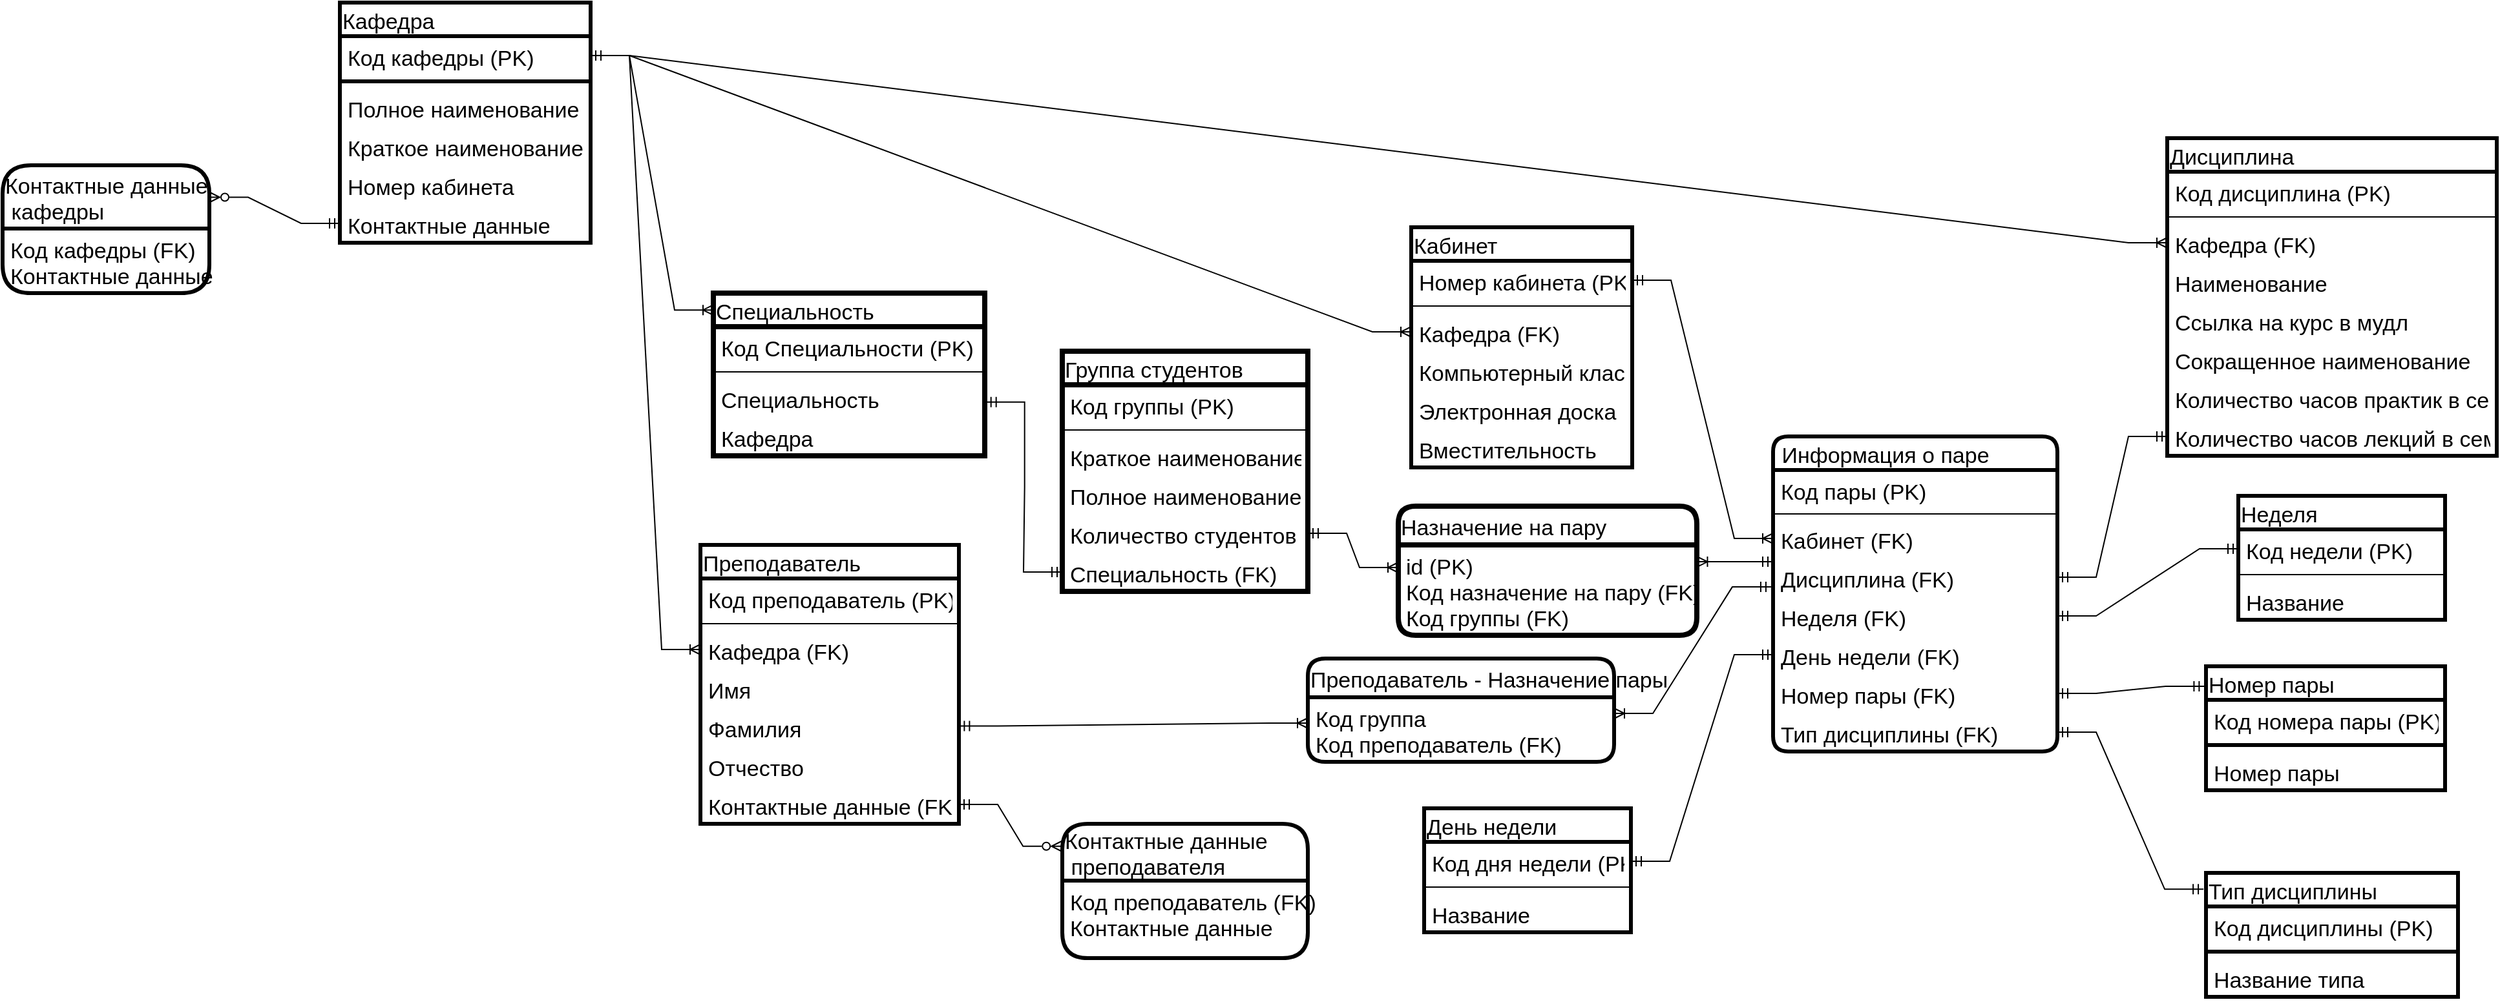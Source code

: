 <mxfile version="21.1.5" type="device">
  <diagram name="Страница 1" id="3yox5P6LXDv1PHqHLUEU">
    <mxGraphModel dx="1506" dy="2389" grid="1" gridSize="10" guides="1" tooltips="1" connect="1" arrows="1" fold="1" page="1" pageScale="1" pageWidth="827" pageHeight="1169" math="0" shadow="0">
      <root>
        <mxCell id="0" />
        <mxCell id="1" parent="0" />
        <mxCell id="zYMpkRdm6IUNbibokJmv-14" value="Преподаватель" style="swimlane;fontStyle=0;childLayout=stackLayout;horizontal=1;startSize=26;horizontalStack=0;resizeParent=1;resizeParentMax=0;resizeLast=0;collapsible=1;marginBottom=0;align=left;fontSize=17;strokeWidth=3;" parent="1" vertex="1">
          <mxGeometry x="1760" y="-230" width="200" height="216" as="geometry" />
        </mxCell>
        <mxCell id="zYMpkRdm6IUNbibokJmv-15" value="Код преподаватель (PK)" style="text;strokeColor=none;fillColor=none;spacingLeft=4;spacingRight=4;overflow=hidden;rotatable=0;points=[[0,0.5],[1,0.5]];portConstraint=eastwest;fontSize=17;fontStyle=0" parent="zYMpkRdm6IUNbibokJmv-14" vertex="1">
          <mxGeometry y="26" width="200" height="30" as="geometry" />
        </mxCell>
        <mxCell id="e31-4b1JSL8lnOEHuN7n-5" value="" style="line;strokeWidth=1;rotatable=0;dashed=0;labelPosition=right;align=left;verticalAlign=middle;spacingTop=0;spacingLeft=6;points=[];portConstraint=eastwest;fontSize=17;" parent="zYMpkRdm6IUNbibokJmv-14" vertex="1">
          <mxGeometry y="56" width="200" height="10" as="geometry" />
        </mxCell>
        <mxCell id="zYMpkRdm6IUNbibokJmv-22" value="Кафедра (FK)" style="text;strokeColor=none;fillColor=none;spacingLeft=4;spacingRight=4;overflow=hidden;rotatable=0;points=[[0,0.5],[1,0.5]];portConstraint=eastwest;fontSize=17;" parent="zYMpkRdm6IUNbibokJmv-14" vertex="1">
          <mxGeometry y="66" width="200" height="30" as="geometry" />
        </mxCell>
        <mxCell id="zYMpkRdm6IUNbibokJmv-16" value="Имя" style="text;strokeColor=none;fillColor=none;spacingLeft=4;spacingRight=4;overflow=hidden;rotatable=0;points=[[0,0.5],[1,0.5]];portConstraint=eastwest;fontSize=17;" parent="zYMpkRdm6IUNbibokJmv-14" vertex="1">
          <mxGeometry y="96" width="200" height="30" as="geometry" />
        </mxCell>
        <mxCell id="zYMpkRdm6IUNbibokJmv-17" value="Фамилия" style="text;strokeColor=none;fillColor=none;spacingLeft=4;spacingRight=4;overflow=hidden;rotatable=0;points=[[0,0.5],[1,0.5]];portConstraint=eastwest;fontSize=17;" parent="zYMpkRdm6IUNbibokJmv-14" vertex="1">
          <mxGeometry y="126" width="200" height="30" as="geometry" />
        </mxCell>
        <mxCell id="zYMpkRdm6IUNbibokJmv-18" value="Отчество" style="text;strokeColor=none;fillColor=none;spacingLeft=4;spacingRight=4;overflow=hidden;rotatable=0;points=[[0,0.5],[1,0.5]];portConstraint=eastwest;fontSize=17;" parent="zYMpkRdm6IUNbibokJmv-14" vertex="1">
          <mxGeometry y="156" width="200" height="30" as="geometry" />
        </mxCell>
        <mxCell id="zYMpkRdm6IUNbibokJmv-21" value="Контактные данные (FK)" style="text;strokeColor=none;fillColor=none;spacingLeft=4;spacingRight=4;overflow=hidden;rotatable=0;points=[[0,0.5],[1,0.5]];portConstraint=eastwest;fontSize=17;" parent="zYMpkRdm6IUNbibokJmv-14" vertex="1">
          <mxGeometry y="186" width="200" height="30" as="geometry" />
        </mxCell>
        <mxCell id="zYMpkRdm6IUNbibokJmv-31" value=" Информация о паре" style="swimlane;fontStyle=0;childLayout=stackLayout;horizontal=1;startSize=26;horizontalStack=0;resizeParent=1;resizeParentMax=0;resizeLast=0;collapsible=1;marginBottom=0;align=left;fontSize=17;rounded=1;strokeWidth=3;" parent="1" vertex="1">
          <mxGeometry x="2590" y="-314" width="220" height="244" as="geometry">
            <mxRectangle x="780" y="10" width="70" height="30" as="alternateBounds" />
          </mxGeometry>
        </mxCell>
        <mxCell id="zYMpkRdm6IUNbibokJmv-32" value="Код пары (PK)" style="text;strokeColor=none;fillColor=none;spacingLeft=4;spacingRight=4;overflow=hidden;rotatable=0;points=[[0,0.5],[1,0.5]];portConstraint=eastwest;fontSize=17;" parent="zYMpkRdm6IUNbibokJmv-31" vertex="1">
          <mxGeometry y="26" width="220" height="30" as="geometry" />
        </mxCell>
        <mxCell id="xMZ38Z4wrfJ14ddGWh8O-3" value="" style="line;strokeWidth=1;fillColor=none;align=left;verticalAlign=middle;spacingTop=-1;spacingLeft=3;spacingRight=3;rotatable=0;labelPosition=right;points=[];portConstraint=eastwest;strokeColor=inherit;fontSize=17;" parent="zYMpkRdm6IUNbibokJmv-31" vertex="1">
          <mxGeometry y="56" width="220" height="8" as="geometry" />
        </mxCell>
        <mxCell id="zYMpkRdm6IUNbibokJmv-39" value="Кабинет (FK)" style="text;strokeColor=none;fillColor=none;spacingLeft=4;spacingRight=4;overflow=hidden;rotatable=0;points=[[0,0.5],[1,0.5]];portConstraint=eastwest;fontSize=17;" parent="zYMpkRdm6IUNbibokJmv-31" vertex="1">
          <mxGeometry y="64" width="220" height="30" as="geometry" />
        </mxCell>
        <mxCell id="rIVRspA-VsXGn7NL0aLw-7" value="Дисциплина (FK)" style="text;strokeColor=none;fillColor=none;spacingLeft=4;spacingRight=4;overflow=hidden;rotatable=0;points=[[0,0.5],[1,0.5]];portConstraint=eastwest;fontSize=17;" parent="zYMpkRdm6IUNbibokJmv-31" vertex="1">
          <mxGeometry y="94" width="220" height="30" as="geometry" />
        </mxCell>
        <mxCell id="zYMpkRdm6IUNbibokJmv-36" value="Неделя (FK)" style="text;strokeColor=none;fillColor=none;spacingLeft=4;spacingRight=4;overflow=hidden;rotatable=0;points=[[0,0.5],[1,0.5]];portConstraint=eastwest;fontSize=17;" parent="zYMpkRdm6IUNbibokJmv-31" vertex="1">
          <mxGeometry y="124" width="220" height="30" as="geometry" />
        </mxCell>
        <mxCell id="zYMpkRdm6IUNbibokJmv-37" value="День недели (FK)" style="text;strokeColor=none;fillColor=none;spacingLeft=4;spacingRight=4;overflow=hidden;rotatable=0;points=[[0,0.5],[1,0.5]];portConstraint=eastwest;fontSize=17;" parent="zYMpkRdm6IUNbibokJmv-31" vertex="1">
          <mxGeometry y="154" width="220" height="30" as="geometry" />
        </mxCell>
        <mxCell id="zYMpkRdm6IUNbibokJmv-38" value="Номер пары (FK)" style="text;strokeColor=none;fillColor=none;spacingLeft=4;spacingRight=4;overflow=hidden;rotatable=0;points=[[0,0.5],[1,0.5]];portConstraint=eastwest;fontSize=17;" parent="zYMpkRdm6IUNbibokJmv-31" vertex="1">
          <mxGeometry y="184" width="220" height="30" as="geometry" />
        </mxCell>
        <mxCell id="rIVRspA-VsXGn7NL0aLw-14" value="Тип дисциплины (FK)" style="text;strokeColor=none;fillColor=none;spacingLeft=4;spacingRight=4;overflow=hidden;rotatable=0;points=[[0,0.5],[1,0.5]];portConstraint=eastwest;fontSize=17;" parent="zYMpkRdm6IUNbibokJmv-31" vertex="1">
          <mxGeometry y="214" width="220" height="30" as="geometry" />
        </mxCell>
        <mxCell id="zYMpkRdm6IUNbibokJmv-53" value="Дисциплина" style="swimlane;fontStyle=0;childLayout=stackLayout;horizontal=1;startSize=26;horizontalStack=0;resizeParent=1;resizeParentMax=0;resizeLast=0;collapsible=1;marginBottom=0;align=left;fontSize=17;strokeWidth=3;" parent="1" vertex="1">
          <mxGeometry x="2895" y="-545" width="255" height="246" as="geometry" />
        </mxCell>
        <mxCell id="zYMpkRdm6IUNbibokJmv-54" value="Код дисциплина (PK)" style="text;strokeColor=none;fillColor=none;spacingLeft=4;spacingRight=4;overflow=hidden;rotatable=0;points=[[0,0.5],[1,0.5]];portConstraint=eastwest;fontSize=17;fontStyle=0" parent="zYMpkRdm6IUNbibokJmv-53" vertex="1">
          <mxGeometry y="26" width="255" height="30" as="geometry" />
        </mxCell>
        <mxCell id="e31-4b1JSL8lnOEHuN7n-1" value="" style="line;strokeWidth=1;rotatable=0;dashed=0;labelPosition=right;align=left;verticalAlign=middle;spacingTop=0;spacingLeft=6;points=[];portConstraint=eastwest;fontSize=17;" parent="zYMpkRdm6IUNbibokJmv-53" vertex="1">
          <mxGeometry y="56" width="255" height="10" as="geometry" />
        </mxCell>
        <mxCell id="_17WigcSoXONT3Ec9sml-23" value="Кафедра (FK)" style="text;strokeColor=none;fillColor=none;spacingLeft=4;spacingRight=4;overflow=hidden;rotatable=0;points=[[0,0.5],[1,0.5]];portConstraint=eastwest;fontSize=17;" parent="zYMpkRdm6IUNbibokJmv-53" vertex="1">
          <mxGeometry y="66" width="255" height="30" as="geometry" />
        </mxCell>
        <mxCell id="zYMpkRdm6IUNbibokJmv-55" value="Наименование" style="text;strokeColor=none;fillColor=none;spacingLeft=4;spacingRight=4;overflow=hidden;rotatable=0;points=[[0,0.5],[1,0.5]];portConstraint=eastwest;fontSize=17;" parent="zYMpkRdm6IUNbibokJmv-53" vertex="1">
          <mxGeometry y="96" width="255" height="30" as="geometry" />
        </mxCell>
        <mxCell id="daGclGWq_p1-NGmsVrLN-1" value="Ссылка на курс в мудл" style="text;strokeColor=none;fillColor=none;spacingLeft=4;spacingRight=4;overflow=hidden;rotatable=0;points=[[0,0.5],[1,0.5]];portConstraint=eastwest;fontSize=17;" vertex="1" parent="zYMpkRdm6IUNbibokJmv-53">
          <mxGeometry y="126" width="255" height="30" as="geometry" />
        </mxCell>
        <mxCell id="zYMpkRdm6IUNbibokJmv-56" value="Сокращенное наименование" style="text;strokeColor=none;fillColor=none;spacingLeft=4;spacingRight=4;overflow=hidden;rotatable=0;points=[[0,0.5],[1,0.5]];portConstraint=eastwest;fontSize=17;" parent="zYMpkRdm6IUNbibokJmv-53" vertex="1">
          <mxGeometry y="156" width="255" height="30" as="geometry" />
        </mxCell>
        <mxCell id="zYMpkRdm6IUNbibokJmv-57" value="Количество часов практик в семестр" style="text;strokeColor=none;fillColor=none;spacingLeft=4;spacingRight=4;overflow=hidden;rotatable=0;points=[[0,0.5],[1,0.5]];portConstraint=eastwest;fontSize=17;" parent="zYMpkRdm6IUNbibokJmv-53" vertex="1">
          <mxGeometry y="186" width="255" height="30" as="geometry" />
        </mxCell>
        <mxCell id="zYMpkRdm6IUNbibokJmv-58" value="Количество часов лекций в семестр" style="text;strokeColor=none;fillColor=none;spacingLeft=4;spacingRight=4;overflow=hidden;rotatable=0;points=[[0,0.5],[1,0.5]];portConstraint=eastwest;fontSize=17;" parent="zYMpkRdm6IUNbibokJmv-53" vertex="1">
          <mxGeometry y="216" width="255" height="30" as="geometry" />
        </mxCell>
        <mxCell id="zYMpkRdm6IUNbibokJmv-61" value="Преподаватель - Назначение пары" style="swimlane;childLayout=stackLayout;horizontal=1;startSize=30;horizontalStack=0;rounded=1;fontSize=17;fontStyle=0;strokeWidth=3;resizeParent=0;resizeLast=1;shadow=0;dashed=0;align=left;" parent="1" vertex="1">
          <mxGeometry x="2230" y="-142" width="237" height="80" as="geometry">
            <mxRectangle x="2230" y="-142" width="170" height="30" as="alternateBounds" />
          </mxGeometry>
        </mxCell>
        <mxCell id="zYMpkRdm6IUNbibokJmv-62" value="Код группа&#xa;Код преподаватель (FK)" style="align=left;strokeColor=none;fillColor=none;spacingLeft=4;fontSize=17;verticalAlign=top;resizable=0;rotatable=0;part=1;" parent="zYMpkRdm6IUNbibokJmv-61" vertex="1">
          <mxGeometry y="30" width="237" height="50" as="geometry" />
        </mxCell>
        <mxCell id="xMZ38Z4wrfJ14ddGWh8O-4" value="" style="edgeStyle=entityRelationEdgeStyle;fontSize=17;html=1;endArrow=ERoneToMany;startArrow=ERmandOne;rounded=0;exitX=1.001;exitY=0.475;exitDx=0;exitDy=0;entryX=0;entryY=0.4;entryDx=0;entryDy=0;entryPerimeter=0;exitPerimeter=0;" parent="1" source="zYMpkRdm6IUNbibokJmv-17" target="zYMpkRdm6IUNbibokJmv-62" edge="1">
          <mxGeometry width="100" height="100" relative="1" as="geometry">
            <mxPoint x="2253" y="-218.5" as="sourcePoint" />
            <mxPoint x="2297.867" y="-322.35" as="targetPoint" />
          </mxGeometry>
        </mxCell>
        <mxCell id="xMZ38Z4wrfJ14ddGWh8O-6" value="" style="edgeStyle=entityRelationEdgeStyle;fontSize=17;html=1;endArrow=ERoneToMany;startArrow=ERmandOne;rounded=0;entryX=1;entryY=0.25;entryDx=0;entryDy=0;exitX=-0.007;exitY=0.752;exitDx=0;exitDy=0;endFill=0;exitPerimeter=0;" parent="1" source="rIVRspA-VsXGn7NL0aLw-7" target="zYMpkRdm6IUNbibokJmv-62" edge="1">
          <mxGeometry width="100" height="100" relative="1" as="geometry">
            <mxPoint x="2590" y="-205" as="sourcePoint" />
            <mxPoint x="2570" y="-410" as="targetPoint" />
          </mxGeometry>
        </mxCell>
        <mxCell id="xMZ38Z4wrfJ14ddGWh8O-7" value="Кабинет" style="swimlane;fontStyle=0;childLayout=stackLayout;horizontal=1;startSize=26;horizontalStack=0;resizeParent=1;resizeParentMax=0;resizeLast=0;collapsible=1;marginBottom=0;align=left;fontSize=17;strokeWidth=3;" parent="1" vertex="1">
          <mxGeometry x="2310" y="-476" width="171" height="186" as="geometry" />
        </mxCell>
        <mxCell id="xMZ38Z4wrfJ14ddGWh8O-8" value="Номер кабинета (PK)" style="text;strokeColor=none;fillColor=none;spacingLeft=4;spacingRight=4;overflow=hidden;rotatable=0;points=[[0,0.5],[1,0.5]];portConstraint=eastwest;fontSize=17;fontStyle=0" parent="xMZ38Z4wrfJ14ddGWh8O-7" vertex="1">
          <mxGeometry y="26" width="171" height="30" as="geometry" />
        </mxCell>
        <mxCell id="e31-4b1JSL8lnOEHuN7n-4" value="" style="line;strokeWidth=1;rotatable=0;dashed=0;labelPosition=right;align=left;verticalAlign=middle;spacingTop=0;spacingLeft=6;points=[];portConstraint=eastwest;fontSize=17;" parent="xMZ38Z4wrfJ14ddGWh8O-7" vertex="1">
          <mxGeometry y="56" width="171" height="10" as="geometry" />
        </mxCell>
        <mxCell id="_17WigcSoXONT3Ec9sml-30" value="Кафедра (FK)" style="text;strokeColor=none;fillColor=none;spacingLeft=4;spacingRight=4;overflow=hidden;rotatable=0;points=[[0,0.5],[1,0.5]];portConstraint=eastwest;fontSize=17;" parent="xMZ38Z4wrfJ14ddGWh8O-7" vertex="1">
          <mxGeometry y="66" width="171" height="30" as="geometry" />
        </mxCell>
        <mxCell id="xMZ38Z4wrfJ14ddGWh8O-9" value="Компьютерный класс" style="text;strokeColor=none;fillColor=none;spacingLeft=4;spacingRight=4;overflow=hidden;rotatable=0;points=[[0,0.5],[1,0.5]];portConstraint=eastwest;fontSize=17;" parent="xMZ38Z4wrfJ14ddGWh8O-7" vertex="1">
          <mxGeometry y="96" width="171" height="30" as="geometry" />
        </mxCell>
        <mxCell id="xMZ38Z4wrfJ14ddGWh8O-10" value="Электронная доска" style="text;strokeColor=none;fillColor=none;spacingLeft=4;spacingRight=4;overflow=hidden;rotatable=0;points=[[0,0.5],[1,0.5]];portConstraint=eastwest;fontSize=17;" parent="xMZ38Z4wrfJ14ddGWh8O-7" vertex="1">
          <mxGeometry y="126" width="171" height="30" as="geometry" />
        </mxCell>
        <mxCell id="xMZ38Z4wrfJ14ddGWh8O-11" value="Вместительность" style="text;strokeColor=none;fillColor=none;spacingLeft=4;spacingRight=4;overflow=hidden;rotatable=0;points=[[0,0.5],[1,0.5]];portConstraint=eastwest;fontSize=17;" parent="xMZ38Z4wrfJ14ddGWh8O-7" vertex="1">
          <mxGeometry y="156" width="171" height="30" as="geometry" />
        </mxCell>
        <mxCell id="xMZ38Z4wrfJ14ddGWh8O-12" value="Группа студентов" style="swimlane;fontStyle=0;childLayout=stackLayout;horizontal=1;startSize=26;horizontalStack=0;resizeParent=1;resizeParentMax=0;resizeLast=0;collapsible=1;marginBottom=0;align=left;fontSize=17;strokeWidth=4;" parent="1" vertex="1">
          <mxGeometry x="2040" y="-380" width="190" height="186" as="geometry" />
        </mxCell>
        <mxCell id="xMZ38Z4wrfJ14ddGWh8O-13" value="Код группы (PK)" style="text;strokeColor=none;fillColor=none;spacingLeft=4;spacingRight=4;overflow=hidden;rotatable=0;points=[[0,0.5],[1,0.5]];portConstraint=eastwest;fontSize=17;fontStyle=0" parent="xMZ38Z4wrfJ14ddGWh8O-12" vertex="1">
          <mxGeometry y="26" width="190" height="30" as="geometry" />
        </mxCell>
        <mxCell id="e31-4b1JSL8lnOEHuN7n-6" value="" style="line;strokeWidth=1;rotatable=0;dashed=0;labelPosition=right;align=left;verticalAlign=middle;spacingTop=0;spacingLeft=6;points=[];portConstraint=eastwest;fontSize=17;" parent="xMZ38Z4wrfJ14ddGWh8O-12" vertex="1">
          <mxGeometry y="56" width="190" height="10" as="geometry" />
        </mxCell>
        <mxCell id="_17WigcSoXONT3Ec9sml-24" value="Краткое наименование группы" style="text;strokeColor=none;fillColor=none;spacingLeft=4;spacingRight=4;overflow=hidden;rotatable=0;points=[[0,0.5],[1,0.5]];portConstraint=eastwest;fontSize=17;" parent="xMZ38Z4wrfJ14ddGWh8O-12" vertex="1">
          <mxGeometry y="66" width="190" height="30" as="geometry" />
        </mxCell>
        <mxCell id="_17WigcSoXONT3Ec9sml-25" value="Полное наименование группы" style="text;strokeColor=none;fillColor=none;spacingLeft=4;spacingRight=4;overflow=hidden;rotatable=0;points=[[0,0.5],[1,0.5]];portConstraint=eastwest;fontSize=17;" parent="xMZ38Z4wrfJ14ddGWh8O-12" vertex="1">
          <mxGeometry y="96" width="190" height="30" as="geometry" />
        </mxCell>
        <mxCell id="xMZ38Z4wrfJ14ddGWh8O-14" value="Количество студентов" style="text;strokeColor=none;fillColor=none;spacingLeft=4;spacingRight=4;overflow=hidden;rotatable=0;points=[[0,0.5],[1,0.5]];portConstraint=eastwest;fontSize=17;" parent="xMZ38Z4wrfJ14ddGWh8O-12" vertex="1">
          <mxGeometry y="126" width="190" height="30" as="geometry" />
        </mxCell>
        <mxCell id="xMZ38Z4wrfJ14ddGWh8O-16" value="Специальность (FK)" style="text;strokeColor=none;fillColor=none;spacingLeft=4;spacingRight=4;overflow=hidden;rotatable=0;points=[[0,0.5],[1,0.5]];portConstraint=eastwest;fontSize=17;" parent="xMZ38Z4wrfJ14ddGWh8O-12" vertex="1">
          <mxGeometry y="156" width="190" height="30" as="geometry" />
        </mxCell>
        <mxCell id="xMZ38Z4wrfJ14ddGWh8O-17" value="Неделя" style="swimlane;fontStyle=0;childLayout=stackLayout;horizontal=1;startSize=26;horizontalStack=0;resizeParent=1;resizeParentMax=0;resizeLast=0;collapsible=1;marginBottom=0;align=left;fontSize=17;strokeWidth=3;" parent="1" vertex="1">
          <mxGeometry x="2950" y="-268" width="160" height="96" as="geometry" />
        </mxCell>
        <mxCell id="xMZ38Z4wrfJ14ddGWh8O-18" value="Код недели (PK)" style="text;strokeColor=none;fillColor=none;spacingLeft=4;spacingRight=4;overflow=hidden;rotatable=0;points=[[0,0.5],[1,0.5]];portConstraint=eastwest;fontSize=17;fontStyle=0" parent="xMZ38Z4wrfJ14ddGWh8O-17" vertex="1">
          <mxGeometry y="26" width="160" height="30" as="geometry" />
        </mxCell>
        <mxCell id="e31-4b1JSL8lnOEHuN7n-3" value="" style="line;strokeWidth=1;rotatable=0;dashed=0;labelPosition=right;align=left;verticalAlign=middle;spacingTop=0;spacingLeft=6;points=[];portConstraint=eastwest;fontSize=17;" parent="xMZ38Z4wrfJ14ddGWh8O-17" vertex="1">
          <mxGeometry y="56" width="160" height="10" as="geometry" />
        </mxCell>
        <mxCell id="xMZ38Z4wrfJ14ddGWh8O-19" value="Название" style="text;strokeColor=none;fillColor=none;spacingLeft=4;spacingRight=4;overflow=hidden;rotatable=0;points=[[0,0.5],[1,0.5]];portConstraint=eastwest;fontSize=17;" parent="xMZ38Z4wrfJ14ddGWh8O-17" vertex="1">
          <mxGeometry y="66" width="160" height="30" as="geometry" />
        </mxCell>
        <mxCell id="xMZ38Z4wrfJ14ddGWh8O-22" value="День недели" style="swimlane;fontStyle=0;childLayout=stackLayout;horizontal=1;startSize=26;horizontalStack=0;resizeParent=1;resizeParentMax=0;resizeLast=0;collapsible=1;marginBottom=0;align=left;fontSize=17;strokeWidth=3;" parent="1" vertex="1">
          <mxGeometry x="2320" y="-26" width="160" height="96" as="geometry" />
        </mxCell>
        <mxCell id="xMZ38Z4wrfJ14ddGWh8O-23" value="Код дня недели (PK)" style="text;strokeColor=none;fillColor=none;spacingLeft=4;spacingRight=4;overflow=hidden;rotatable=0;points=[[0,0.5],[1,0.5]];portConstraint=eastwest;fontSize=17;fontStyle=0" parent="xMZ38Z4wrfJ14ddGWh8O-22" vertex="1">
          <mxGeometry y="26" width="160" height="30" as="geometry" />
        </mxCell>
        <mxCell id="_17WigcSoXONT3Ec9sml-1" value="" style="line;strokeWidth=1;rotatable=0;dashed=0;labelPosition=right;align=left;verticalAlign=middle;spacingTop=0;spacingLeft=6;points=[];portConstraint=eastwest;fontSize=17;" parent="xMZ38Z4wrfJ14ddGWh8O-22" vertex="1">
          <mxGeometry y="56" width="160" height="10" as="geometry" />
        </mxCell>
        <mxCell id="xMZ38Z4wrfJ14ddGWh8O-24" value="Название" style="text;strokeColor=none;fillColor=none;spacingLeft=4;spacingRight=4;overflow=hidden;rotatable=0;points=[[0,0.5],[1,0.5]];portConstraint=eastwest;fontSize=17;" parent="xMZ38Z4wrfJ14ddGWh8O-22" vertex="1">
          <mxGeometry y="66" width="160" height="30" as="geometry" />
        </mxCell>
        <mxCell id="rIVRspA-VsXGn7NL0aLw-6" value="" style="edgeStyle=entityRelationEdgeStyle;fontSize=17;html=1;endArrow=ERmandOne;startArrow=ERmandOne;rounded=0;exitX=0;exitY=0.5;exitDx=0;exitDy=0;entryX=1;entryY=0.5;entryDx=0;entryDy=0;endFill=0;" parent="1" source="zYMpkRdm6IUNbibokJmv-58" target="rIVRspA-VsXGn7NL0aLw-7" edge="1">
          <mxGeometry width="100" height="100" relative="1" as="geometry">
            <mxPoint x="2780" y="-340" as="sourcePoint" />
            <mxPoint x="2940" y="-230" as="targetPoint" />
          </mxGeometry>
        </mxCell>
        <mxCell id="rIVRspA-VsXGn7NL0aLw-9" value="" style="edgeStyle=entityRelationEdgeStyle;fontSize=17;html=1;endArrow=ERmandOne;startArrow=ERmandOne;rounded=0;exitX=0;exitY=0.5;exitDx=0;exitDy=0;entryX=1;entryY=0.5;entryDx=0;entryDy=0;endFill=0;" parent="1" source="xMZ38Z4wrfJ14ddGWh8O-18" target="zYMpkRdm6IUNbibokJmv-36" edge="1">
          <mxGeometry width="100" height="100" relative="1" as="geometry">
            <mxPoint x="2860" y="-54" as="sourcePoint" />
            <mxPoint x="3069" y="-4" as="targetPoint" />
          </mxGeometry>
        </mxCell>
        <mxCell id="rIVRspA-VsXGn7NL0aLw-11" value="" style="edgeStyle=entityRelationEdgeStyle;fontSize=17;html=1;endArrow=ERmandOne;startArrow=ERmandOne;rounded=0;entryX=0;entryY=0.5;entryDx=0;entryDy=0;exitX=1;exitY=0.5;exitDx=0;exitDy=0;endFill=0;" parent="1" source="xMZ38Z4wrfJ14ddGWh8O-23" target="zYMpkRdm6IUNbibokJmv-37" edge="1">
          <mxGeometry width="100" height="100" relative="1" as="geometry">
            <mxPoint x="2517" y="-158" as="sourcePoint" />
            <mxPoint x="2370" y="-269" as="targetPoint" />
          </mxGeometry>
        </mxCell>
        <mxCell id="rIVRspA-VsXGn7NL0aLw-12" value="" style="edgeStyle=entityRelationEdgeStyle;fontSize=17;html=1;endArrow=ERoneToMany;startArrow=ERmandOne;rounded=0;exitX=1;exitY=0.5;exitDx=0;exitDy=0;entryX=0;entryY=0.5;entryDx=0;entryDy=0;" parent="1" source="xMZ38Z4wrfJ14ddGWh8O-8" target="zYMpkRdm6IUNbibokJmv-39" edge="1">
          <mxGeometry width="100" height="100" relative="1" as="geometry">
            <mxPoint x="2955" y="-49" as="sourcePoint" />
            <mxPoint x="2765" y="-54" as="targetPoint" />
          </mxGeometry>
        </mxCell>
        <mxCell id="rIVRspA-VsXGn7NL0aLw-13" value="" style="edgeStyle=entityRelationEdgeStyle;fontSize=17;html=1;endArrow=ERoneToMany;startArrow=ERmandOne;rounded=0;exitX=1;exitY=0.5;exitDx=0;exitDy=0;endFill=0;entryX=0;entryY=0.25;entryDx=0;entryDy=0;" parent="1" source="xMZ38Z4wrfJ14ddGWh8O-14" target="rIVRspA-VsXGn7NL0aLw-20" edge="1">
          <mxGeometry width="100" height="100" relative="1" as="geometry">
            <mxPoint x="2363" y="-34" as="sourcePoint" />
            <mxPoint x="2313" y="66" as="targetPoint" />
          </mxGeometry>
        </mxCell>
        <mxCell id="rIVRspA-VsXGn7NL0aLw-19" value="Назначение на пару" style="swimlane;childLayout=stackLayout;horizontal=1;startSize=30;horizontalStack=0;rounded=1;fontSize=17;fontStyle=0;strokeWidth=4;resizeParent=0;resizeLast=1;shadow=0;dashed=0;align=left;" parent="1" vertex="1">
          <mxGeometry x="2300" y="-260" width="231" height="100" as="geometry">
            <mxRectangle x="930" y="-40" width="170" height="30" as="alternateBounds" />
          </mxGeometry>
        </mxCell>
        <mxCell id="rIVRspA-VsXGn7NL0aLw-20" value="id (PK)&#xa;Код назначение на пару (FK)&#xa;Код группы (FK)" style="align=left;strokeColor=none;fillColor=none;spacingLeft=4;fontSize=17;verticalAlign=top;resizable=0;rotatable=0;part=1;" parent="rIVRspA-VsXGn7NL0aLw-19" vertex="1">
          <mxGeometry y="30" width="231" height="70" as="geometry" />
        </mxCell>
        <mxCell id="rIVRspA-VsXGn7NL0aLw-21" value="" style="edgeStyle=entityRelationEdgeStyle;fontSize=17;html=1;endArrow=ERoneToMany;startArrow=ERmandOne;rounded=0;entryX=1.001;entryY=0.186;entryDx=0;entryDy=0;exitX=0;exitY=0.101;exitDx=0;exitDy=0;endFill=0;entryPerimeter=0;exitPerimeter=0;" parent="1" source="rIVRspA-VsXGn7NL0aLw-7" target="rIVRspA-VsXGn7NL0aLw-20" edge="1">
          <mxGeometry width="100" height="100" relative="1" as="geometry">
            <mxPoint x="2590" y="-205" as="sourcePoint" />
            <mxPoint x="2480" y="-163" as="targetPoint" />
          </mxGeometry>
        </mxCell>
        <mxCell id="rIVRspA-VsXGn7NL0aLw-22" value="" style="edgeStyle=entityRelationEdgeStyle;fontSize=17;html=1;endArrow=ERzeroToMany;startArrow=ERmandOne;rounded=0;entryX=-0.002;entryY=0.167;entryDx=0;entryDy=0;entryPerimeter=0;exitX=1;exitY=0.5;exitDx=0;exitDy=0;endFill=0;" parent="1" source="zYMpkRdm6IUNbibokJmv-21" target="rIVRspA-VsXGn7NL0aLw-23" edge="1">
          <mxGeometry width="100" height="100" relative="1" as="geometry">
            <mxPoint x="2120" y="-100" as="sourcePoint" />
            <mxPoint x="2197.6" y="-87.584" as="targetPoint" />
          </mxGeometry>
        </mxCell>
        <mxCell id="rIVRspA-VsXGn7NL0aLw-23" value="Контактные данные&#xa; преподавателя" style="swimlane;childLayout=stackLayout;horizontal=1;startSize=44;horizontalStack=0;rounded=1;fontSize=17;fontStyle=0;strokeWidth=3;resizeParent=0;resizeLast=1;shadow=0;dashed=0;align=left;" parent="1" vertex="1">
          <mxGeometry x="2040" y="-14" width="190" height="104" as="geometry" />
        </mxCell>
        <mxCell id="rIVRspA-VsXGn7NL0aLw-24" value="Код преподаватель (FK)&#xa;Контактные данные" style="align=left;strokeColor=none;fillColor=none;spacingLeft=4;fontSize=17;verticalAlign=top;resizable=0;rotatable=0;part=1;" parent="rIVRspA-VsXGn7NL0aLw-23" vertex="1">
          <mxGeometry y="44" width="190" height="60" as="geometry" />
        </mxCell>
        <mxCell id="_17WigcSoXONT3Ec9sml-2" value="Номер пары" style="swimlane;fontStyle=0;childLayout=stackLayout;horizontal=1;startSize=26;horizontalStack=0;resizeParent=1;resizeParentMax=0;resizeLast=0;collapsible=1;marginBottom=0;align=left;fontSize=17;strokeWidth=3;" parent="1" vertex="1">
          <mxGeometry x="2925" y="-136" width="185" height="96" as="geometry" />
        </mxCell>
        <mxCell id="_17WigcSoXONT3Ec9sml-3" value="Код номера пары (PK)" style="text;strokeColor=none;fillColor=none;spacingLeft=4;spacingRight=4;overflow=hidden;rotatable=0;points=[[0,0.5],[1,0.5]];portConstraint=eastwest;fontSize=17;fontStyle=0;strokeWidth=3;" parent="_17WigcSoXONT3Ec9sml-2" vertex="1">
          <mxGeometry y="26" width="185" height="30" as="geometry" />
        </mxCell>
        <mxCell id="_17WigcSoXONT3Ec9sml-4" value="" style="line;strokeWidth=3;rotatable=0;dashed=0;labelPosition=right;align=left;verticalAlign=middle;spacingTop=0;spacingLeft=6;points=[];portConstraint=eastwest;fontSize=17;" parent="_17WigcSoXONT3Ec9sml-2" vertex="1">
          <mxGeometry y="56" width="185" height="10" as="geometry" />
        </mxCell>
        <mxCell id="_17WigcSoXONT3Ec9sml-5" value="Номер пары" style="text;strokeColor=none;fillColor=none;spacingLeft=4;spacingRight=4;overflow=hidden;rotatable=0;points=[[0,0.5],[1,0.5]];portConstraint=eastwest;fontSize=17;strokeWidth=3;" parent="_17WigcSoXONT3Ec9sml-2" vertex="1">
          <mxGeometry y="66" width="185" height="30" as="geometry" />
        </mxCell>
        <mxCell id="_17WigcSoXONT3Ec9sml-7" value="Тип дисциплины" style="swimlane;fontStyle=0;childLayout=stackLayout;horizontal=1;startSize=26;horizontalStack=0;resizeParent=1;resizeParentMax=0;resizeLast=0;collapsible=1;marginBottom=0;align=left;fontSize=17;strokeWidth=3;" parent="1" vertex="1">
          <mxGeometry x="2925" y="24" width="195" height="96" as="geometry" />
        </mxCell>
        <mxCell id="_17WigcSoXONT3Ec9sml-8" value="Код дисциплины (PK)" style="text;strokeColor=none;fillColor=none;spacingLeft=4;spacingRight=4;overflow=hidden;rotatable=0;points=[[0,0.5],[1,0.5]];portConstraint=eastwest;fontSize=17;fontStyle=0;strokeWidth=3;" parent="_17WigcSoXONT3Ec9sml-7" vertex="1">
          <mxGeometry y="26" width="195" height="30" as="geometry" />
        </mxCell>
        <mxCell id="_17WigcSoXONT3Ec9sml-9" value="" style="line;strokeWidth=3;rotatable=0;dashed=0;labelPosition=right;align=left;verticalAlign=middle;spacingTop=0;spacingLeft=6;points=[];portConstraint=eastwest;fontSize=17;" parent="_17WigcSoXONT3Ec9sml-7" vertex="1">
          <mxGeometry y="56" width="195" height="10" as="geometry" />
        </mxCell>
        <mxCell id="_17WigcSoXONT3Ec9sml-10" value="Название типа" style="text;strokeColor=none;fillColor=none;spacingLeft=4;spacingRight=4;overflow=hidden;rotatable=0;points=[[0,0.5],[1,0.5]];portConstraint=eastwest;fontSize=17;strokeWidth=3;" parent="_17WigcSoXONT3Ec9sml-7" vertex="1">
          <mxGeometry y="66" width="195" height="30" as="geometry" />
        </mxCell>
        <mxCell id="_17WigcSoXONT3Ec9sml-11" value="" style="edgeStyle=entityRelationEdgeStyle;fontSize=17;html=1;endArrow=ERmandOne;startArrow=ERmandOne;rounded=0;exitX=1;exitY=0.5;exitDx=0;exitDy=0;endFill=0;entryX=-0.01;entryY=0.132;entryDx=0;entryDy=0;entryPerimeter=0;" parent="1" source="rIVRspA-VsXGn7NL0aLw-14" target="_17WigcSoXONT3Ec9sml-7" edge="1">
          <mxGeometry width="100" height="100" relative="1" as="geometry">
            <mxPoint x="2840" y="76" as="sourcePoint" />
            <mxPoint x="2897" y="52" as="targetPoint" />
          </mxGeometry>
        </mxCell>
        <mxCell id="_17WigcSoXONT3Ec9sml-17" value="Кафедра" style="swimlane;fontStyle=0;childLayout=stackLayout;horizontal=1;startSize=26;horizontalStack=0;resizeParent=1;resizeParentMax=0;resizeLast=0;collapsible=1;marginBottom=0;align=left;fontSize=17;strokeWidth=3;" parent="1" vertex="1">
          <mxGeometry x="1481" y="-650" width="194" height="186" as="geometry">
            <mxRectangle x="1481" y="-650" width="100" height="30" as="alternateBounds" />
          </mxGeometry>
        </mxCell>
        <mxCell id="_17WigcSoXONT3Ec9sml-18" value="Код кафедры (PK)" style="text;strokeColor=none;fillColor=none;spacingLeft=4;spacingRight=4;overflow=hidden;rotatable=0;points=[[0,0.5],[1,0.5]];portConstraint=eastwest;fontSize=17;fontStyle=0;strokeWidth=3;" parent="_17WigcSoXONT3Ec9sml-17" vertex="1">
          <mxGeometry y="26" width="194" height="30" as="geometry" />
        </mxCell>
        <mxCell id="_17WigcSoXONT3Ec9sml-19" value="" style="line;strokeWidth=3;rotatable=0;dashed=0;labelPosition=right;align=left;verticalAlign=middle;spacingTop=0;spacingLeft=6;points=[];portConstraint=eastwest;fontSize=17;" parent="_17WigcSoXONT3Ec9sml-17" vertex="1">
          <mxGeometry y="56" width="194" height="10" as="geometry" />
        </mxCell>
        <mxCell id="_17WigcSoXONT3Ec9sml-20" value="Полное наименование кафедры" style="text;strokeColor=none;fillColor=none;spacingLeft=4;spacingRight=4;overflow=hidden;rotatable=0;points=[[0,0.5],[1,0.5]];portConstraint=eastwest;fontSize=17;strokeWidth=3;" parent="_17WigcSoXONT3Ec9sml-17" vertex="1">
          <mxGeometry y="66" width="194" height="30" as="geometry" />
        </mxCell>
        <mxCell id="_17WigcSoXONT3Ec9sml-21" value="Краткое наименование кафедры" style="text;strokeColor=none;fillColor=none;spacingLeft=4;spacingRight=4;overflow=hidden;rotatable=0;points=[[0,0.5],[1,0.5]];portConstraint=eastwest;fontSize=17;strokeWidth=3;" parent="_17WigcSoXONT3Ec9sml-17" vertex="1">
          <mxGeometry y="96" width="194" height="30" as="geometry" />
        </mxCell>
        <mxCell id="_17WigcSoXONT3Ec9sml-35" value="Номер кабинета" style="text;strokeColor=none;fillColor=none;spacingLeft=4;spacingRight=4;overflow=hidden;rotatable=0;points=[[0,0.5],[1,0.5]];portConstraint=eastwest;fontSize=17;strokeWidth=3;" parent="_17WigcSoXONT3Ec9sml-17" vertex="1">
          <mxGeometry y="126" width="194" height="30" as="geometry" />
        </mxCell>
        <mxCell id="_17WigcSoXONT3Ec9sml-22" value="Контактные данные" style="text;strokeColor=none;fillColor=none;spacingLeft=4;spacingRight=4;overflow=hidden;rotatable=0;points=[[0,0.5],[1,0.5]];portConstraint=eastwest;fontSize=17;strokeWidth=3;" parent="_17WigcSoXONT3Ec9sml-17" vertex="1">
          <mxGeometry y="156" width="194" height="30" as="geometry" />
        </mxCell>
        <mxCell id="_17WigcSoXONT3Ec9sml-6" value="" style="edgeStyle=entityRelationEdgeStyle;fontSize=17;html=1;endArrow=ERmandOne;startArrow=ERmandOne;rounded=0;entryX=-0.007;entryY=0.161;entryDx=0;entryDy=0;exitX=1;exitY=0.5;exitDx=0;exitDy=0;endFill=0;entryPerimeter=0;" parent="1" source="zYMpkRdm6IUNbibokJmv-38" target="_17WigcSoXONT3Ec9sml-2" edge="1">
          <mxGeometry width="100" height="100" relative="1" as="geometry">
            <mxPoint x="2491" y="-219" as="sourcePoint" />
            <mxPoint x="2600" y="-135" as="targetPoint" />
          </mxGeometry>
        </mxCell>
        <mxCell id="_17WigcSoXONT3Ec9sml-26" value="" style="edgeStyle=entityRelationEdgeStyle;fontSize=17;html=1;endArrow=ERoneToMany;startArrow=ERmandOne;rounded=0;exitX=1;exitY=0.5;exitDx=0;exitDy=0;endFill=0;entryX=0;entryY=0.5;entryDx=0;entryDy=0;" parent="1" source="_17WigcSoXONT3Ec9sml-18" target="zYMpkRdm6IUNbibokJmv-22" edge="1">
          <mxGeometry width="100" height="100" relative="1" as="geometry">
            <mxPoint x="1840" y="-584" as="sourcePoint" />
            <mxPoint x="1919" y="-553" as="targetPoint" />
          </mxGeometry>
        </mxCell>
        <mxCell id="_17WigcSoXONT3Ec9sml-27" value="" style="edgeStyle=entityRelationEdgeStyle;fontSize=17;html=1;endArrow=ERoneToMany;startArrow=ERmandOne;rounded=0;exitX=1;exitY=0.5;exitDx=0;exitDy=0;endFill=0;entryX=0;entryY=0.104;entryDx=0;entryDy=0;entryPerimeter=0;" parent="1" source="_17WigcSoXONT3Ec9sml-18" target="_17WigcSoXONT3Ec9sml-37" edge="1">
          <mxGeometry width="100" height="100" relative="1" as="geometry">
            <mxPoint x="1780" y="-639" as="sourcePoint" />
            <mxPoint x="1890" y="-129" as="targetPoint" />
          </mxGeometry>
        </mxCell>
        <mxCell id="_17WigcSoXONT3Ec9sml-28" value="" style="edgeStyle=entityRelationEdgeStyle;fontSize=17;html=1;endArrow=ERoneToMany;startArrow=ERmandOne;rounded=0;endFill=0;entryX=0;entryY=0.5;entryDx=0;entryDy=0;exitX=1;exitY=0.5;exitDx=0;exitDy=0;" parent="1" source="_17WigcSoXONT3Ec9sml-18" target="_17WigcSoXONT3Ec9sml-23" edge="1">
          <mxGeometry width="100" height="100" relative="1" as="geometry">
            <mxPoint x="1770" y="-650" as="sourcePoint" />
            <mxPoint x="2050" y="-269" as="targetPoint" />
          </mxGeometry>
        </mxCell>
        <mxCell id="_17WigcSoXONT3Ec9sml-29" value="" style="edgeStyle=entityRelationEdgeStyle;fontSize=17;html=1;endArrow=ERoneToMany;startArrow=ERmandOne;rounded=0;endFill=0;entryX=0;entryY=0.5;entryDx=0;entryDy=0;exitX=1;exitY=0.5;exitDx=0;exitDy=0;" parent="1" source="_17WigcSoXONT3Ec9sml-18" target="_17WigcSoXONT3Ec9sml-30" edge="1">
          <mxGeometry width="100" height="100" relative="1" as="geometry">
            <mxPoint x="1824" y="-639" as="sourcePoint" />
            <mxPoint x="2905" y="-429" as="targetPoint" />
          </mxGeometry>
        </mxCell>
        <mxCell id="_17WigcSoXONT3Ec9sml-32" value="" style="edgeStyle=entityRelationEdgeStyle;fontSize=17;html=1;endArrow=ERzeroToMany;startArrow=ERmandOne;rounded=0;entryX=1;entryY=0.25;entryDx=0;entryDy=0;exitX=0;exitY=0.5;exitDx=0;exitDy=0;endFill=0;strokeWidth=1;" parent="1" source="_17WigcSoXONT3Ec9sml-22" target="_17WigcSoXONT3Ec9sml-33" edge="1">
          <mxGeometry width="100" height="100" relative="1" as="geometry">
            <mxPoint x="1231" y="-509" as="sourcePoint" />
            <mxPoint x="1388.6" y="-617.584" as="targetPoint" />
          </mxGeometry>
        </mxCell>
        <mxCell id="_17WigcSoXONT3Ec9sml-33" value="Контактные данные&#xa; кафедры" style="swimlane;childLayout=stackLayout;horizontal=1;startSize=49;horizontalStack=0;rounded=1;fontSize=17;fontStyle=0;strokeWidth=3;resizeParent=0;resizeLast=1;shadow=0;dashed=0;align=left;" parent="1" vertex="1">
          <mxGeometry x="1220" y="-524" width="160" height="99" as="geometry">
            <mxRectangle x="1241" y="-539" width="170" height="30" as="alternateBounds" />
          </mxGeometry>
        </mxCell>
        <mxCell id="_17WigcSoXONT3Ec9sml-34" value="Код кафедры (FK)&#xa;Контактные данные" style="align=left;strokeColor=none;fillColor=none;spacingLeft=4;fontSize=17;verticalAlign=top;resizable=0;rotatable=0;part=1;strokeWidth=3;" parent="_17WigcSoXONT3Ec9sml-33" vertex="1">
          <mxGeometry y="49" width="160" height="50" as="geometry" />
        </mxCell>
        <mxCell id="_17WigcSoXONT3Ec9sml-37" value="Специальность" style="swimlane;fontStyle=0;childLayout=stackLayout;horizontal=1;startSize=26;horizontalStack=0;resizeParent=1;resizeParentMax=0;resizeLast=0;collapsible=1;marginBottom=0;align=left;fontSize=17;strokeWidth=4;" parent="1" vertex="1">
          <mxGeometry x="1770" y="-425" width="210" height="126" as="geometry" />
        </mxCell>
        <mxCell id="_17WigcSoXONT3Ec9sml-38" value="Код Специальности (PK)" style="text;strokeColor=none;fillColor=none;spacingLeft=4;spacingRight=4;overflow=hidden;rotatable=0;points=[[0,0.5],[1,0.5]];portConstraint=eastwest;fontSize=17;fontStyle=0" parent="_17WigcSoXONT3Ec9sml-37" vertex="1">
          <mxGeometry y="26" width="210" height="30" as="geometry" />
        </mxCell>
        <mxCell id="_17WigcSoXONT3Ec9sml-39" value="" style="line;strokeWidth=1;rotatable=0;dashed=0;labelPosition=right;align=left;verticalAlign=middle;spacingTop=0;spacingLeft=6;points=[];portConstraint=eastwest;fontSize=17;" parent="_17WigcSoXONT3Ec9sml-37" vertex="1">
          <mxGeometry y="56" width="210" height="10" as="geometry" />
        </mxCell>
        <mxCell id="_17WigcSoXONT3Ec9sml-40" value="Специальность" style="text;strokeColor=none;fillColor=none;spacingLeft=4;spacingRight=4;overflow=hidden;rotatable=0;points=[[0,0.5],[1,0.5]];portConstraint=eastwest;fontSize=17;" parent="_17WigcSoXONT3Ec9sml-37" vertex="1">
          <mxGeometry y="66" width="210" height="30" as="geometry" />
        </mxCell>
        <mxCell id="_17WigcSoXONT3Ec9sml-43" value="Кафедра" style="text;strokeColor=none;fillColor=none;spacingLeft=4;spacingRight=4;overflow=hidden;rotatable=0;points=[[0,0.5],[1,0.5]];portConstraint=eastwest;fontSize=17;" parent="_17WigcSoXONT3Ec9sml-37" vertex="1">
          <mxGeometry y="96" width="210" height="30" as="geometry" />
        </mxCell>
        <mxCell id="_17WigcSoXONT3Ec9sml-41" value="" style="edgeStyle=entityRelationEdgeStyle;fontSize=17;html=1;endArrow=ERmandOne;startArrow=ERmandOne;rounded=0;exitX=1.004;exitY=0.614;exitDx=0;exitDy=0;endFill=0;entryX=0;entryY=0.5;entryDx=0;entryDy=0;exitPerimeter=0;" parent="1" source="_17WigcSoXONT3Ec9sml-40" target="xMZ38Z4wrfJ14ddGWh8O-16" edge="1">
          <mxGeometry width="100" height="100" relative="1" as="geometry">
            <mxPoint x="2240" y="-225" as="sourcePoint" />
            <mxPoint x="2319" y="-208" as="targetPoint" />
          </mxGeometry>
        </mxCell>
      </root>
    </mxGraphModel>
  </diagram>
</mxfile>
